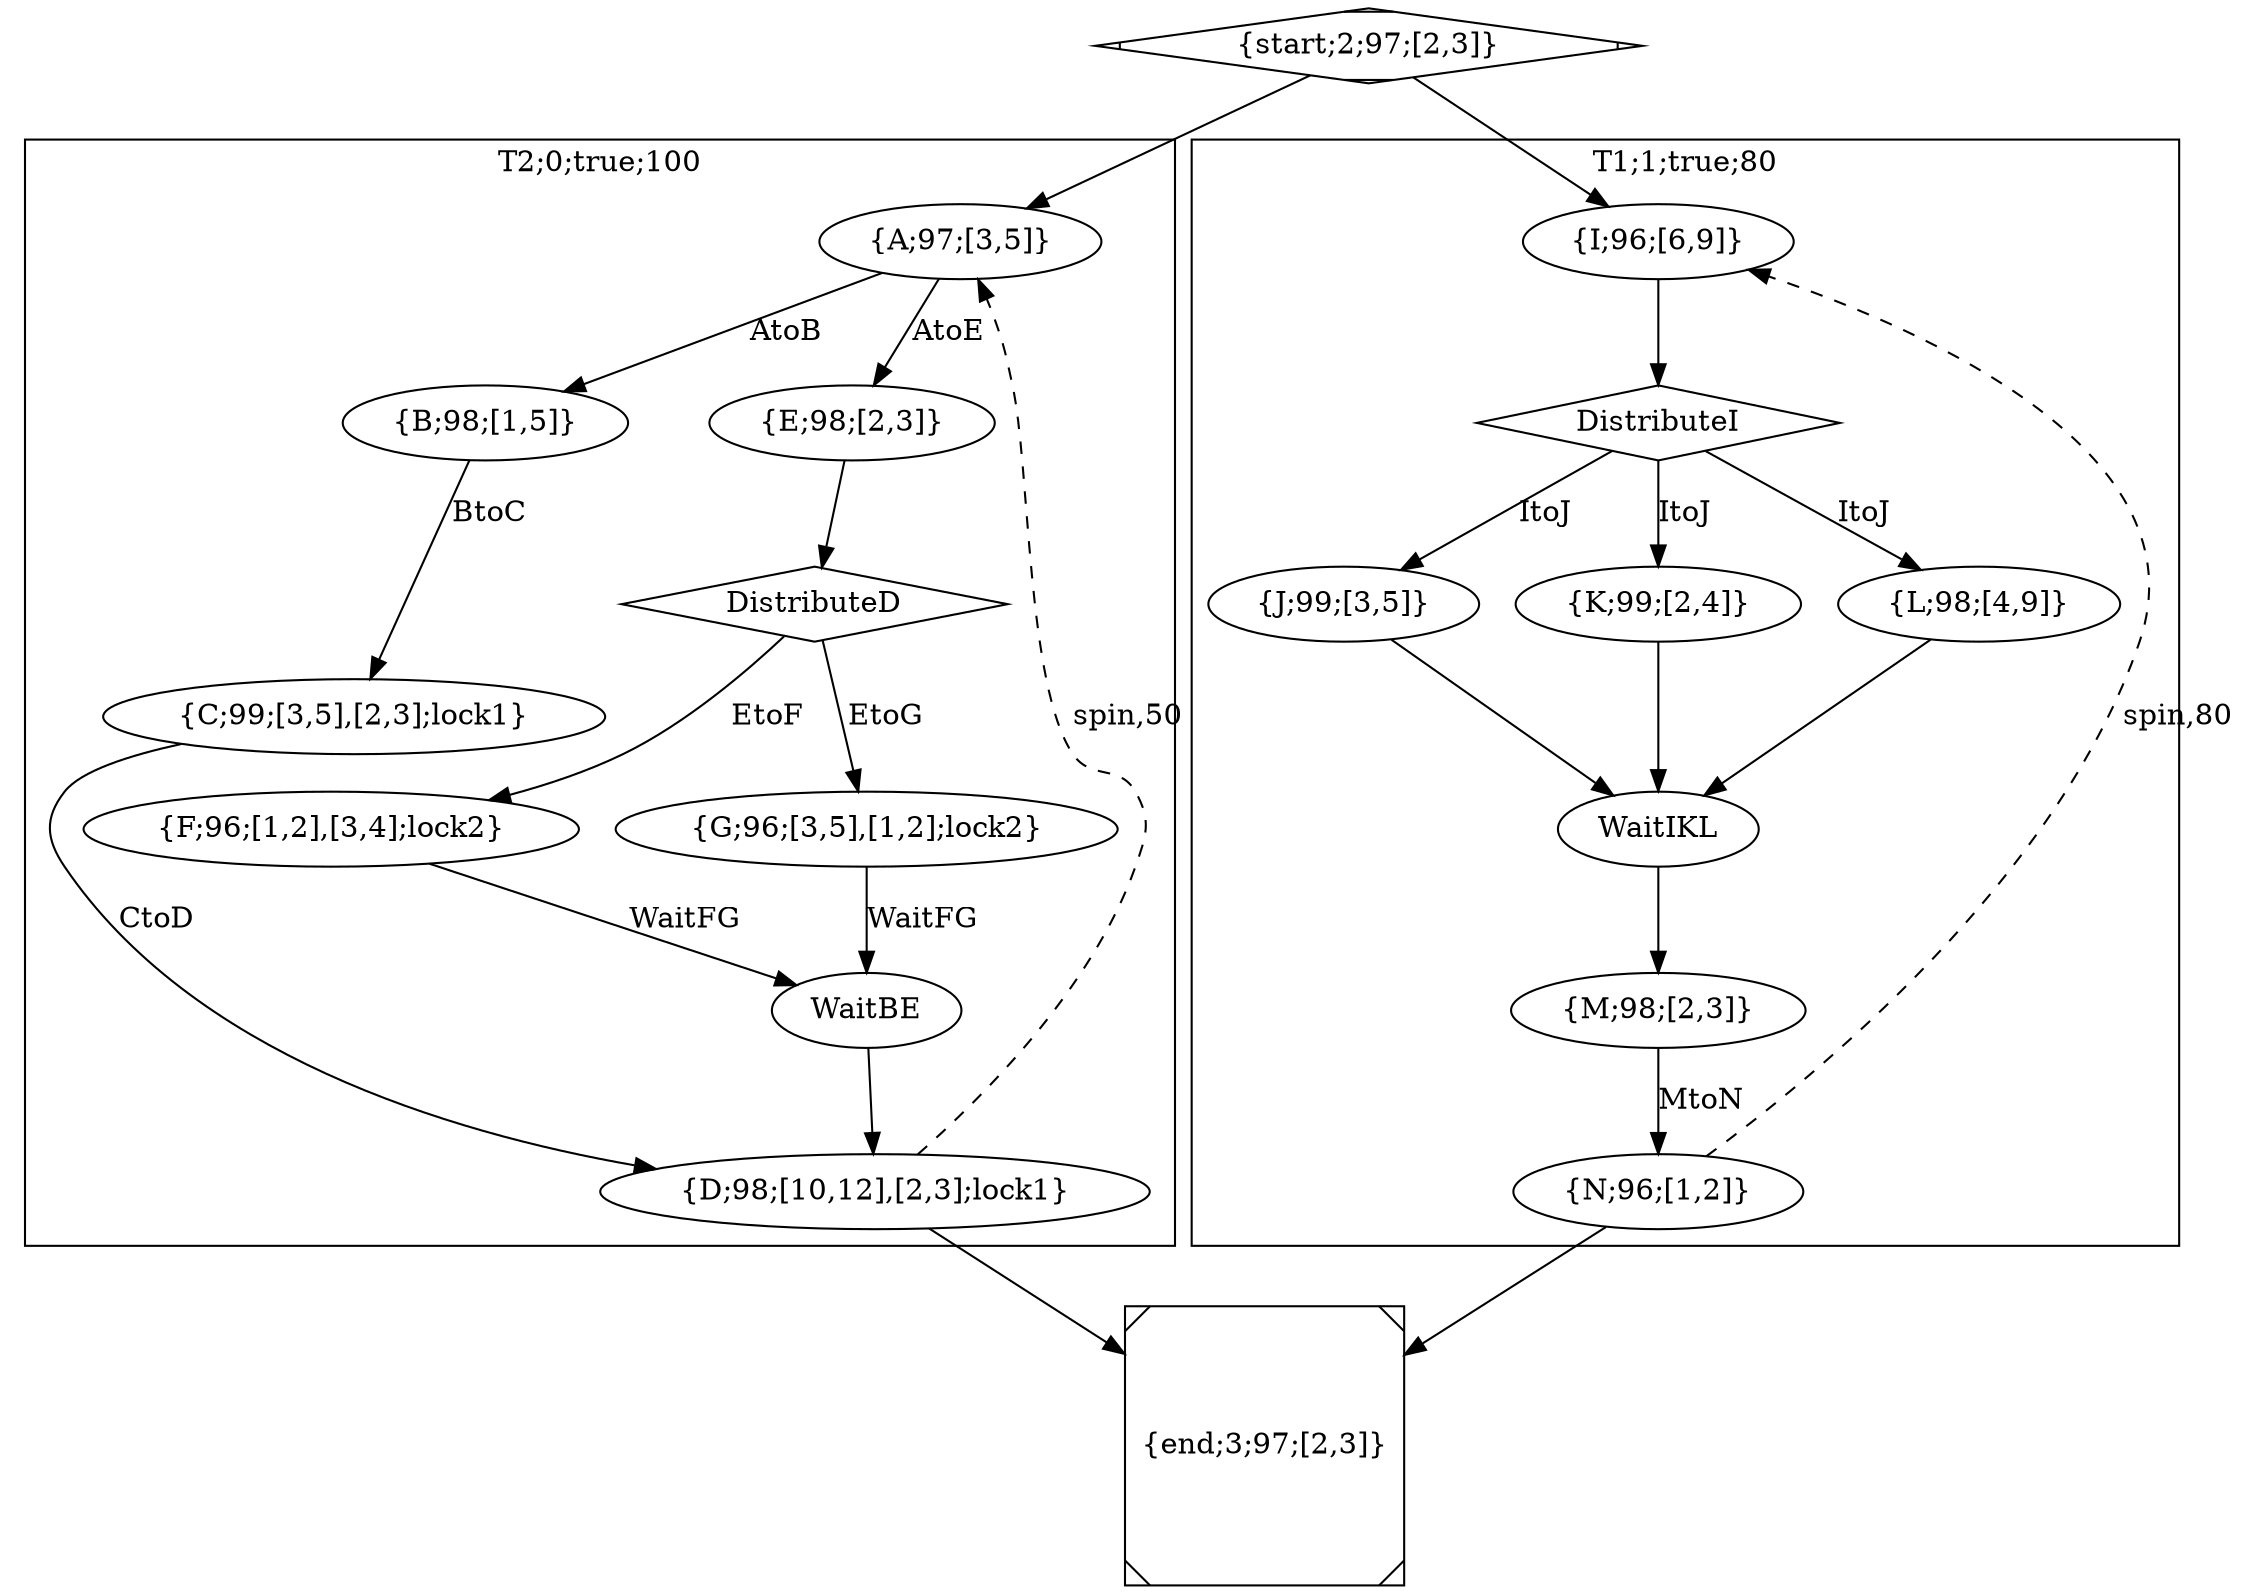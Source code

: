 digraph G {
  subgraph cluster_0 {
    A [label = "{A;97;[3,5]}";];
    A -> B [label = "AtoB";];
    A -> E [label = "AtoE";];
    B [label = "{B;98;[1,5]}";];
    B -> C [label = "BtoC";];
    C [label = "{C;99;[3,5],[2,3];lock1}";];
    C-> D [label = "CtoD";];
    D [label = "{D;98;[10,12],[2,3];lock1}";];
    E [label = "{E;98;[2,3]}";];
    E -> Distribute;
    Distribute -> F [label = "EtoF";];
    Distribute -> G [label = "EtoG";];
    F -> WaitFG [label = "WaitFG";];
    G -> WaitFG [label = "WaitFG";];
    WaitFG [label = "WaitBE";];
    WaitFG -> D;
    Distribute [label = "DistributeD", shape = "diamond"];
    F [label = "{F;96;[1,2],[3,4];lock2}";];
    G [label = "{G;96;[3,5],[1,2];lock2}";];
    D -> A [label ="spin,50", style = "dashed"];
    label = "T2;0;true;100";
  }

  subgraph cluster_1 {
    I [label = "{I;96;[6,9]}";];
    I -> DistributeI;
    DistributeI [label = "DistributeI", shape = "diamond"];
    J [label = "{J;99;[3,5]}";];
    K [label = "{K;99;[2,4]}";];
    L [label = "{L;98;[4,9]}";];
    DistributeI -> J [label = "ItoJ";];
    DistributeI -> K [label = "ItoJ";];
    DistributeI -> L [label = "ItoJ";];
    WaitIKL [label = "WaitIKL";];
    J -> WaitIKL;
    K -> WaitIKL;
    L -> WaitIKL;
    WaitIKL -> M;
    M [label = "{M;98;[2,3]}";];
    N [label = "{N;96;[1,2]}";];
    M -> N [label = "MtoN";];
    N -> I [label ="spin,80", style = "dashed"];
    label = "T1;1;true;80";
  }
  start -> A;
  start -> I;
  D -> end;
  N -> end;

  start [label ="{start;2;97;[2,3]}", shape=Mdiamond];
  end [label ="{end;3;97;[2,3]}", shape=Msquare];
}